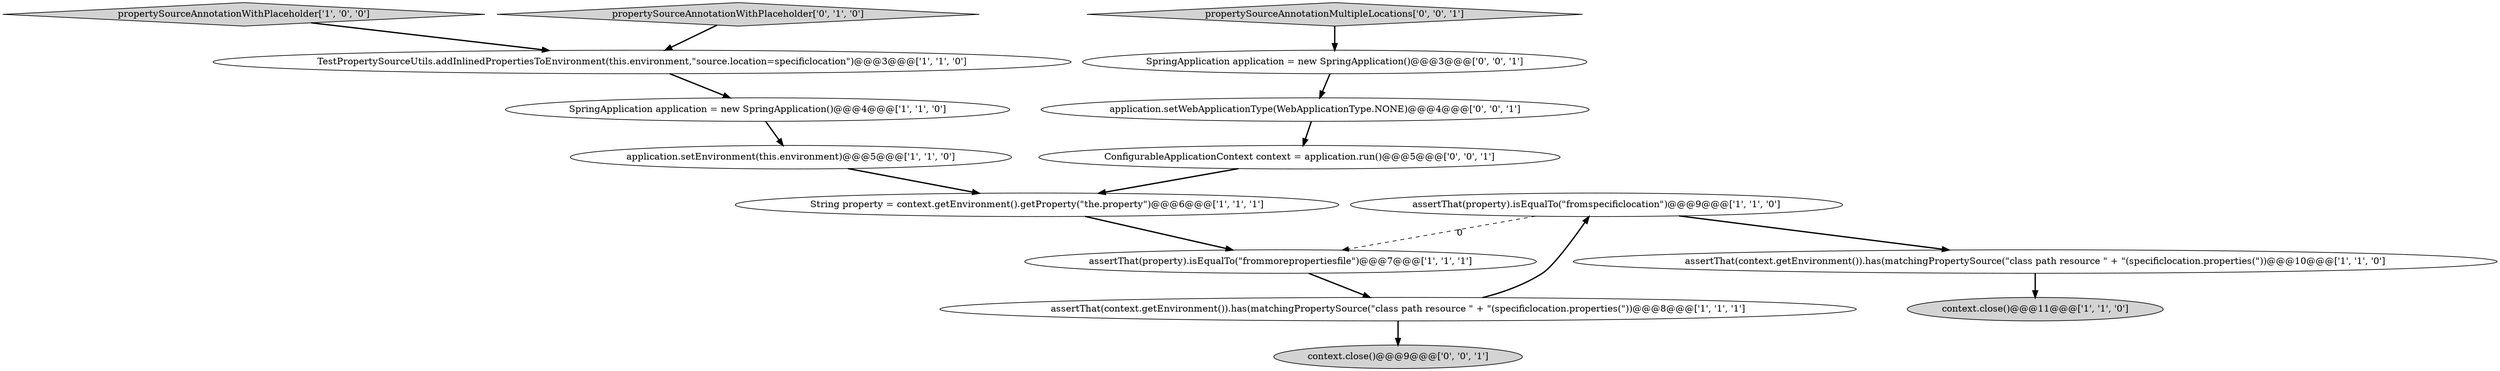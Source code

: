 digraph {
5 [style = filled, label = "assertThat(property).isEqualTo(\"fromspecificlocation\")@@@9@@@['1', '1', '0']", fillcolor = white, shape = ellipse image = "AAA0AAABBB1BBB"];
2 [style = filled, label = "application.setEnvironment(this.environment)@@@5@@@['1', '1', '0']", fillcolor = white, shape = ellipse image = "AAA0AAABBB1BBB"];
10 [style = filled, label = "propertySourceAnnotationWithPlaceholder['0', '1', '0']", fillcolor = lightgray, shape = diamond image = "AAA0AAABBB2BBB"];
12 [style = filled, label = "context.close()@@@9@@@['0', '0', '1']", fillcolor = lightgray, shape = ellipse image = "AAA0AAABBB3BBB"];
4 [style = filled, label = "propertySourceAnnotationWithPlaceholder['1', '0', '0']", fillcolor = lightgray, shape = diamond image = "AAA0AAABBB1BBB"];
1 [style = filled, label = "context.close()@@@11@@@['1', '1', '0']", fillcolor = lightgray, shape = ellipse image = "AAA0AAABBB1BBB"];
9 [style = filled, label = "assertThat(context.getEnvironment()).has(matchingPropertySource(\"class path resource \" + \"(specificlocation.properties(\"))@@@10@@@['1', '1', '0']", fillcolor = white, shape = ellipse image = "AAA0AAABBB1BBB"];
6 [style = filled, label = "SpringApplication application = new SpringApplication()@@@4@@@['1', '1', '0']", fillcolor = white, shape = ellipse image = "AAA0AAABBB1BBB"];
11 [style = filled, label = "application.setWebApplicationType(WebApplicationType.NONE)@@@4@@@['0', '0', '1']", fillcolor = white, shape = ellipse image = "AAA0AAABBB3BBB"];
13 [style = filled, label = "SpringApplication application = new SpringApplication()@@@3@@@['0', '0', '1']", fillcolor = white, shape = ellipse image = "AAA0AAABBB3BBB"];
14 [style = filled, label = "propertySourceAnnotationMultipleLocations['0', '0', '1']", fillcolor = lightgray, shape = diamond image = "AAA0AAABBB3BBB"];
15 [style = filled, label = "ConfigurableApplicationContext context = application.run()@@@5@@@['0', '0', '1']", fillcolor = white, shape = ellipse image = "AAA0AAABBB3BBB"];
8 [style = filled, label = "assertThat(property).isEqualTo(\"frommorepropertiesfile\")@@@7@@@['1', '1', '1']", fillcolor = white, shape = ellipse image = "AAA0AAABBB1BBB"];
3 [style = filled, label = "TestPropertySourceUtils.addInlinedPropertiesToEnvironment(this.environment,\"source.location=specificlocation\")@@@3@@@['1', '1', '0']", fillcolor = white, shape = ellipse image = "AAA0AAABBB1BBB"];
7 [style = filled, label = "String property = context.getEnvironment().getProperty(\"the.property\")@@@6@@@['1', '1', '1']", fillcolor = white, shape = ellipse image = "AAA0AAABBB1BBB"];
0 [style = filled, label = "assertThat(context.getEnvironment()).has(matchingPropertySource(\"class path resource \" + \"(specificlocation.properties(\"))@@@8@@@['1', '1', '1']", fillcolor = white, shape = ellipse image = "AAA0AAABBB1BBB"];
8->0 [style = bold, label=""];
5->8 [style = dashed, label="0"];
4->3 [style = bold, label=""];
3->6 [style = bold, label=""];
10->3 [style = bold, label=""];
2->7 [style = bold, label=""];
14->13 [style = bold, label=""];
9->1 [style = bold, label=""];
5->9 [style = bold, label=""];
15->7 [style = bold, label=""];
7->8 [style = bold, label=""];
13->11 [style = bold, label=""];
11->15 [style = bold, label=""];
0->12 [style = bold, label=""];
0->5 [style = bold, label=""];
6->2 [style = bold, label=""];
}
